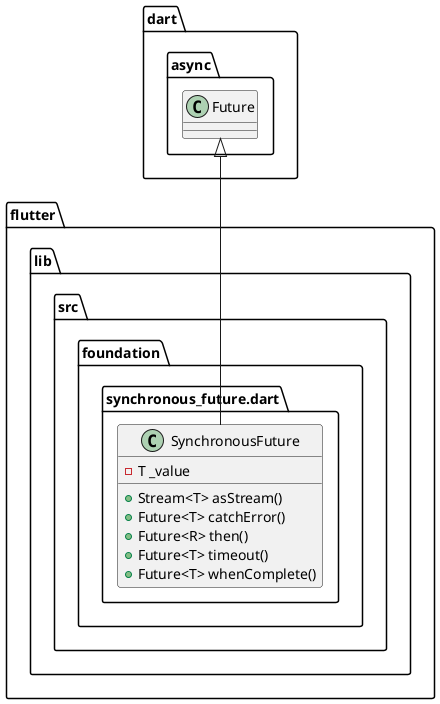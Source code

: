 @startuml
set namespaceSeparator ::

class "flutter::lib::src::foundation::synchronous_future.dart::SynchronousFuture" {
  -T _value
  +Stream<T> asStream()
  +Future<T> catchError()
  +Future<R> then()
  +Future<T> timeout()
  +Future<T> whenComplete()
}

"dart::async::Future" <|-- "flutter::lib::src::foundation::synchronous_future.dart::SynchronousFuture"


@enduml